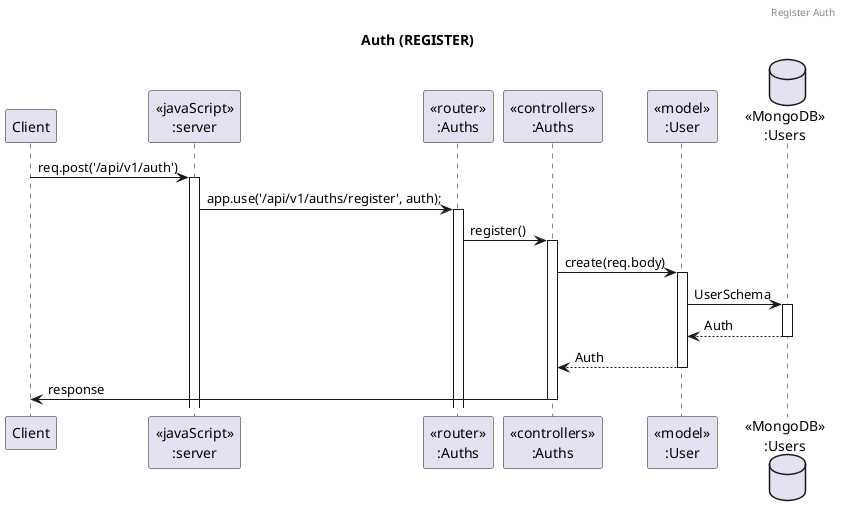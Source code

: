@startuml Auth (POST)

header Register Auth
title "Auth (REGISTER)"


participant "Client" as client
participant "<<javaScript>>\n:server" as server
participant "<<router>>\n:Auths" as routerAuths
participant "<<controllers>>\n:Auths" as controllersAuths
' participant "<<middleware>>\n:Auths" as middlewareAuths
participant "<<model>>\n:User" as modelUsers
database "<<MongoDB>>\n:Users" as UserDatabase

client->server ++:req.post('/api/v1/auth')
server->routerAuths ++:app.use('/api/v1/auths/register', auth);
routerAuths -> controllersAuths ++:register()
controllersAuths->modelUsers ++:create(req.body)
modelUsers ->UserDatabase ++: UserSchema
UserDatabase --> modelUsers --: Auth
controllersAuths <-- modelUsers --:Auth
controllersAuths->client --:response

@enduml